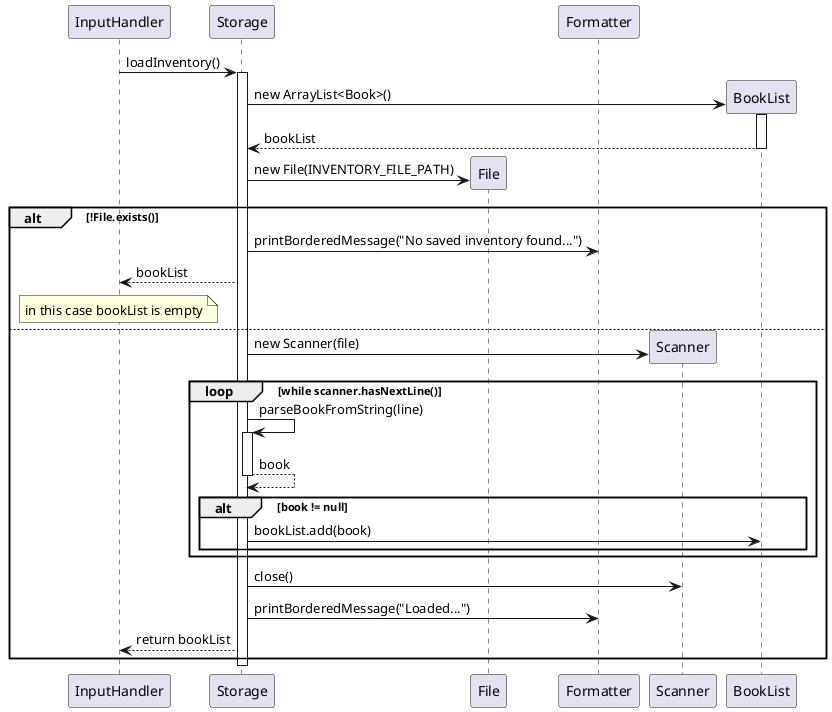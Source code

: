 @startuml
participant InputHandler
participant Storage
participant File
participant Formatter
participant Scanner


InputHandler -> Storage: loadInventory()
activate Storage

' Create a new empty bookList
create BookList
Storage -> BookList: new ArrayList<Book>()
activate BookList
BookList --> Storage: bookList
deactivate BookList

' Create File object for INVENTORY_FILE_PATH
Create File
Storage -> File: new File(INVENTORY_FILE_PATH)

alt !File.exists()
    Storage -> Formatter: printBorderedMessage("No saved inventory found...")
    Storage --> InputHandler: bookList
    note over InputHandler
    in this case bookList is empty
    end note
else
    ' Open the file using a Scanner
    create Scanner
    Storage -> Scanner: new Scanner(file)

    loop while scanner.hasNextLine()
        Storage -> Storage: parseBookFromString(line)
        activate Storage
        Storage --> Storage: book
        deactivate Storage
        alt book != null
            Storage -> BookList: bookList.add(book)
        end
    end

    Storage -> Scanner: close()
    ' Print message with number of books loaded
    Storage -> Formatter: printBorderedMessage("Loaded...")
    Storage --> InputHandler: return bookList
end


deactivate Storage
@enduml
